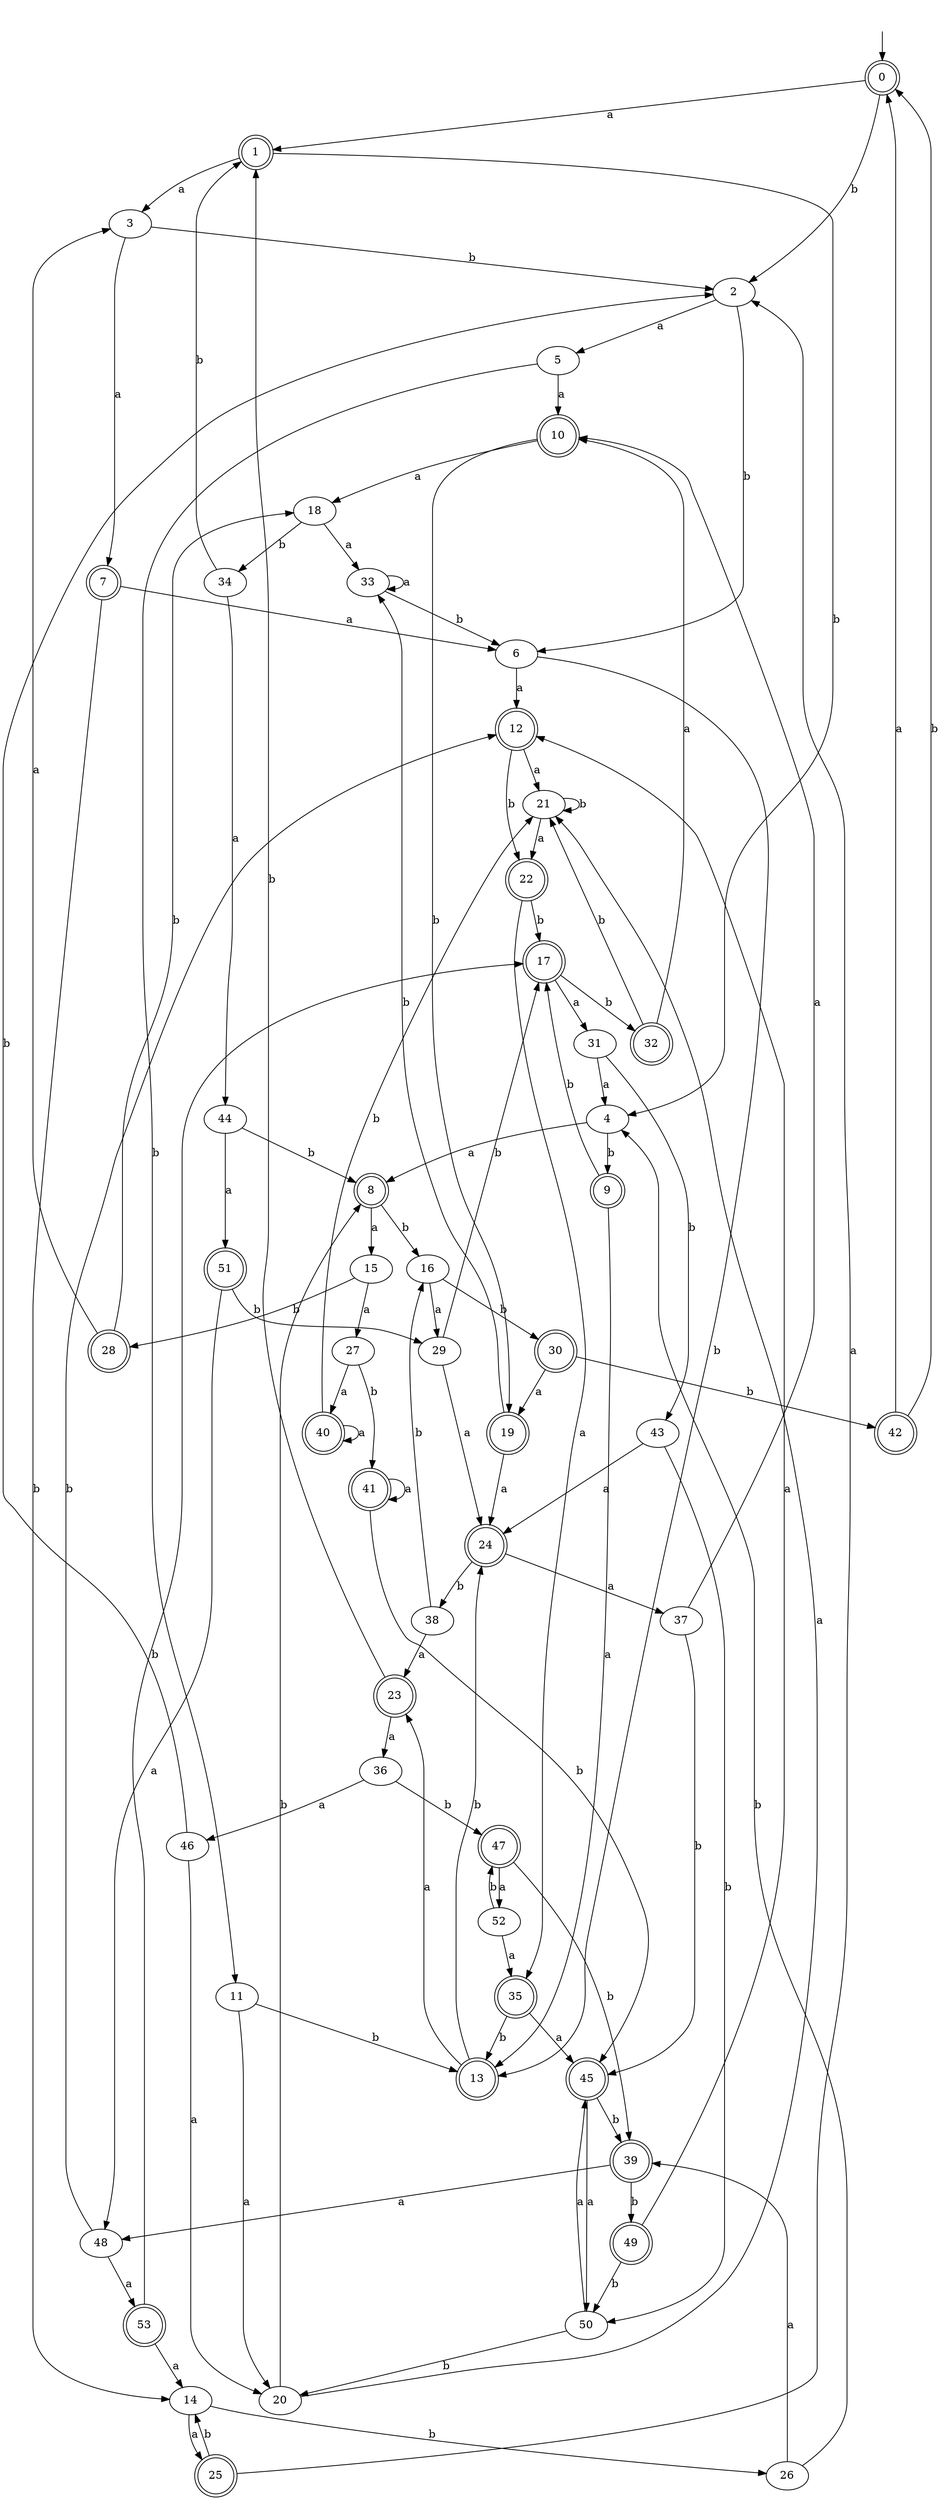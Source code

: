 digraph RandomDFA {
  __start0 [label="", shape=none];
  __start0 -> 0 [label=""];
  0 [shape=circle] [shape=doublecircle]
  0 -> 1 [label="a"]
  0 -> 2 [label="b"]
  1 [shape=doublecircle]
  1 -> 3 [label="a"]
  1 -> 4 [label="b"]
  2
  2 -> 5 [label="a"]
  2 -> 6 [label="b"]
  3
  3 -> 7 [label="a"]
  3 -> 2 [label="b"]
  4
  4 -> 8 [label="a"]
  4 -> 9 [label="b"]
  5
  5 -> 10 [label="a"]
  5 -> 11 [label="b"]
  6
  6 -> 12 [label="a"]
  6 -> 13 [label="b"]
  7 [shape=doublecircle]
  7 -> 6 [label="a"]
  7 -> 14 [label="b"]
  8 [shape=doublecircle]
  8 -> 15 [label="a"]
  8 -> 16 [label="b"]
  9 [shape=doublecircle]
  9 -> 13 [label="a"]
  9 -> 17 [label="b"]
  10 [shape=doublecircle]
  10 -> 18 [label="a"]
  10 -> 19 [label="b"]
  11
  11 -> 20 [label="a"]
  11 -> 13 [label="b"]
  12 [shape=doublecircle]
  12 -> 21 [label="a"]
  12 -> 22 [label="b"]
  13 [shape=doublecircle]
  13 -> 23 [label="a"]
  13 -> 24 [label="b"]
  14
  14 -> 25 [label="a"]
  14 -> 26 [label="b"]
  15
  15 -> 27 [label="a"]
  15 -> 28 [label="b"]
  16
  16 -> 29 [label="a"]
  16 -> 30 [label="b"]
  17 [shape=doublecircle]
  17 -> 31 [label="a"]
  17 -> 32 [label="b"]
  18
  18 -> 33 [label="a"]
  18 -> 34 [label="b"]
  19 [shape=doublecircle]
  19 -> 24 [label="a"]
  19 -> 33 [label="b"]
  20
  20 -> 21 [label="a"]
  20 -> 8 [label="b"]
  21
  21 -> 22 [label="a"]
  21 -> 21 [label="b"]
  22 [shape=doublecircle]
  22 -> 35 [label="a"]
  22 -> 17 [label="b"]
  23 [shape=doublecircle]
  23 -> 36 [label="a"]
  23 -> 1 [label="b"]
  24 [shape=doublecircle]
  24 -> 37 [label="a"]
  24 -> 38 [label="b"]
  25 [shape=doublecircle]
  25 -> 2 [label="a"]
  25 -> 14 [label="b"]
  26
  26 -> 39 [label="a"]
  26 -> 4 [label="b"]
  27
  27 -> 40 [label="a"]
  27 -> 41 [label="b"]
  28 [shape=doublecircle]
  28 -> 3 [label="a"]
  28 -> 18 [label="b"]
  29
  29 -> 24 [label="a"]
  29 -> 17 [label="b"]
  30 [shape=doublecircle]
  30 -> 19 [label="a"]
  30 -> 42 [label="b"]
  31
  31 -> 4 [label="a"]
  31 -> 43 [label="b"]
  32 [shape=doublecircle]
  32 -> 10 [label="a"]
  32 -> 21 [label="b"]
  33
  33 -> 33 [label="a"]
  33 -> 6 [label="b"]
  34
  34 -> 44 [label="a"]
  34 -> 1 [label="b"]
  35 [shape=doublecircle]
  35 -> 45 [label="a"]
  35 -> 13 [label="b"]
  36
  36 -> 46 [label="a"]
  36 -> 47 [label="b"]
  37
  37 -> 10 [label="a"]
  37 -> 45 [label="b"]
  38
  38 -> 23 [label="a"]
  38 -> 16 [label="b"]
  39 [shape=doublecircle]
  39 -> 48 [label="a"]
  39 -> 49 [label="b"]
  40 [shape=doublecircle]
  40 -> 40 [label="a"]
  40 -> 21 [label="b"]
  41 [shape=doublecircle]
  41 -> 41 [label="a"]
  41 -> 45 [label="b"]
  42 [shape=doublecircle]
  42 -> 0 [label="a"]
  42 -> 0 [label="b"]
  43
  43 -> 24 [label="a"]
  43 -> 50 [label="b"]
  44
  44 -> 51 [label="a"]
  44 -> 8 [label="b"]
  45 [shape=doublecircle]
  45 -> 50 [label="a"]
  45 -> 39 [label="b"]
  46
  46 -> 20 [label="a"]
  46 -> 2 [label="b"]
  47 [shape=doublecircle]
  47 -> 52 [label="a"]
  47 -> 39 [label="b"]
  48
  48 -> 53 [label="a"]
  48 -> 12 [label="b"]
  49 [shape=doublecircle]
  49 -> 12 [label="a"]
  49 -> 50 [label="b"]
  50
  50 -> 45 [label="a"]
  50 -> 20 [label="b"]
  51 [shape=doublecircle]
  51 -> 48 [label="a"]
  51 -> 29 [label="b"]
  52
  52 -> 35 [label="a"]
  52 -> 47 [label="b"]
  53 [shape=doublecircle]
  53 -> 14 [label="a"]
  53 -> 17 [label="b"]
}
